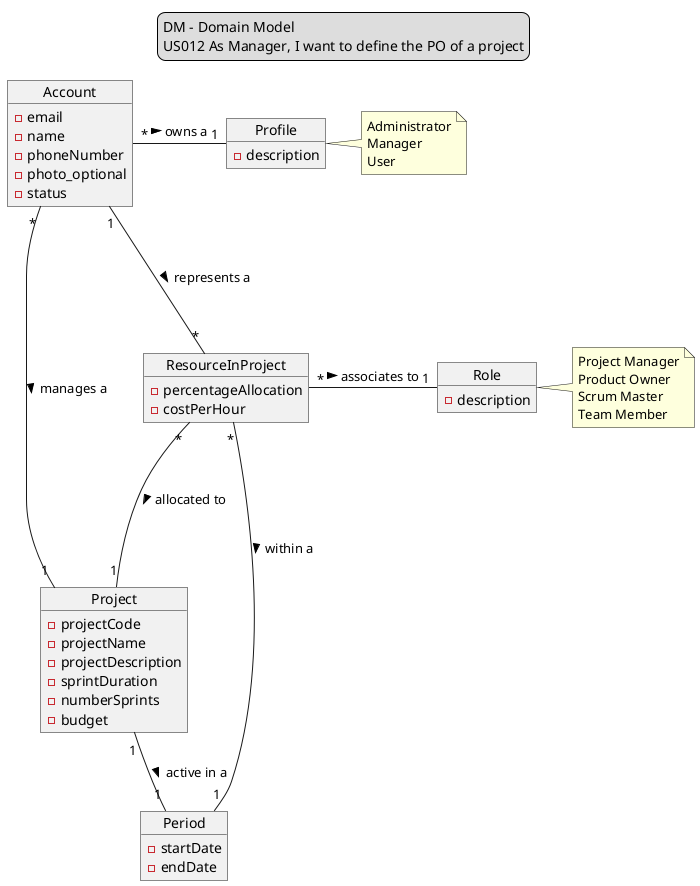 @startuml
/'Domain Model'/

/'title'/

legend top
DM - Domain Model
US012 As Manager, I want to define the PO of a project
end legend

/'Class'/

Object "Profile" as Profile {
-description
}

Object "Account" as Account {
-email
-name
-phoneNumber
-photo_optional
-status
}

Object "Project" as Project {
-projectCode
-projectName
-projectDescription
-sprintDuration
-numberSprints
-budget
}

Object "Period" as Period {
-startDate
-endDate
}

Object "ResourceInProject" as ResourceInProject {
-percentageAllocation
-costPerHour
}

Object "Role" as Role{
-description
}

/'Directions'/

Project "1" - "1" Period : active in a >
ResourceInProject "*" ---- "1" Period : within a  >
ResourceInProject "*" --- "1" Project : allocated to >
ResourceInProject "*" -"1" Role : associates to >
Account "1" --- "*" ResourceInProject : represents a >
Account "*" - "1" Profile :owns a >
Account "*" - "1" Project :manages a >

/'notas'/

note right of Profile
    Administrator
    Manager
    User
end note

note right of Role
    Project Manager
    Product Owner
    Scrum Master
    Team Member
end note

@enduml
